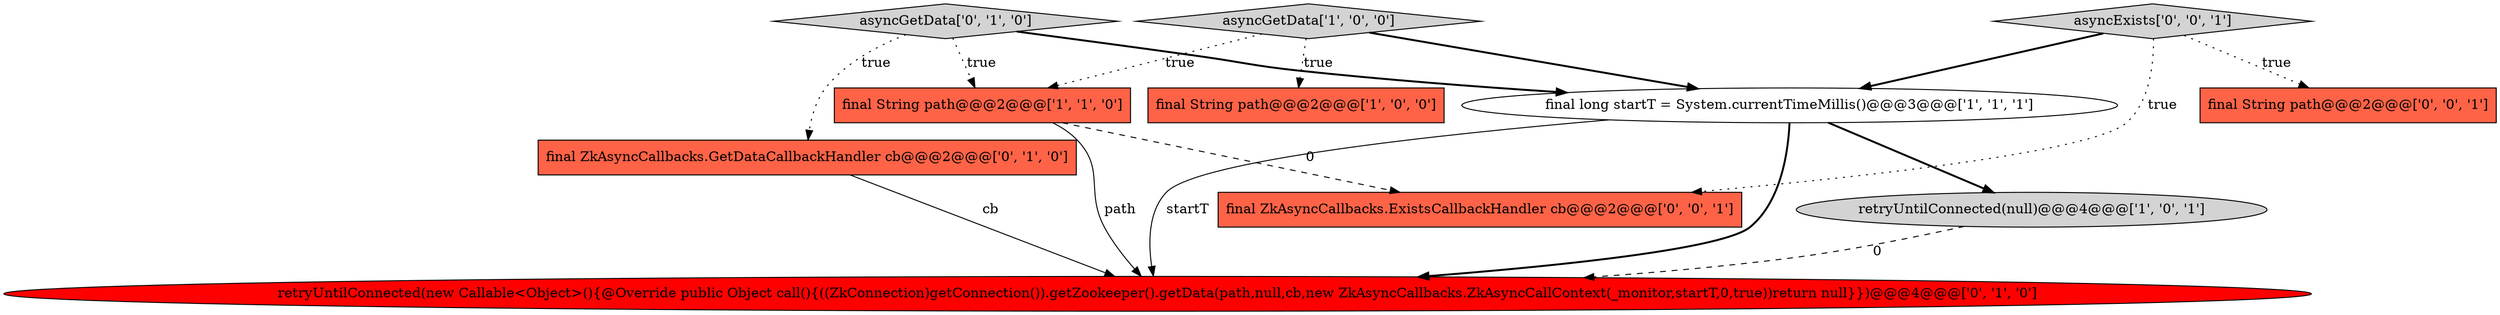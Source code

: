 digraph {
5 [style = filled, label = "retryUntilConnected(new Callable<Object>(){@Override public Object call(){((ZkConnection)getConnection()).getZookeeper().getData(path,null,cb,new ZkAsyncCallbacks.ZkAsyncCallContext(_monitor,startT,0,true))return null}})@@@4@@@['0', '1', '0']", fillcolor = red, shape = ellipse image = "AAA1AAABBB2BBB"];
3 [style = filled, label = "final String path@@@2@@@['1', '1', '0']", fillcolor = tomato, shape = box image = "AAA0AAABBB1BBB"];
9 [style = filled, label = "final ZkAsyncCallbacks.ExistsCallbackHandler cb@@@2@@@['0', '0', '1']", fillcolor = tomato, shape = box image = "AAA0AAABBB3BBB"];
0 [style = filled, label = "final String path@@@2@@@['1', '0', '0']", fillcolor = tomato, shape = box image = "AAA0AAABBB1BBB"];
4 [style = filled, label = "final long startT = System.currentTimeMillis()@@@3@@@['1', '1', '1']", fillcolor = white, shape = ellipse image = "AAA0AAABBB1BBB"];
2 [style = filled, label = "retryUntilConnected(null)@@@4@@@['1', '0', '1']", fillcolor = lightgray, shape = ellipse image = "AAA0AAABBB1BBB"];
7 [style = filled, label = "final ZkAsyncCallbacks.GetDataCallbackHandler cb@@@2@@@['0', '1', '0']", fillcolor = tomato, shape = box image = "AAA0AAABBB2BBB"];
8 [style = filled, label = "final String path@@@2@@@['0', '0', '1']", fillcolor = tomato, shape = box image = "AAA0AAABBB3BBB"];
6 [style = filled, label = "asyncGetData['0', '1', '0']", fillcolor = lightgray, shape = diamond image = "AAA0AAABBB2BBB"];
1 [style = filled, label = "asyncGetData['1', '0', '0']", fillcolor = lightgray, shape = diamond image = "AAA0AAABBB1BBB"];
10 [style = filled, label = "asyncExists['0', '0', '1']", fillcolor = lightgray, shape = diamond image = "AAA0AAABBB3BBB"];
3->5 [style = solid, label="path"];
6->7 [style = dotted, label="true"];
6->4 [style = bold, label=""];
10->8 [style = dotted, label="true"];
1->4 [style = bold, label=""];
2->5 [style = dashed, label="0"];
1->0 [style = dotted, label="true"];
4->2 [style = bold, label=""];
6->3 [style = dotted, label="true"];
3->9 [style = dashed, label="0"];
10->9 [style = dotted, label="true"];
7->5 [style = solid, label="cb"];
4->5 [style = solid, label="startT"];
4->5 [style = bold, label=""];
1->3 [style = dotted, label="true"];
10->4 [style = bold, label=""];
}
